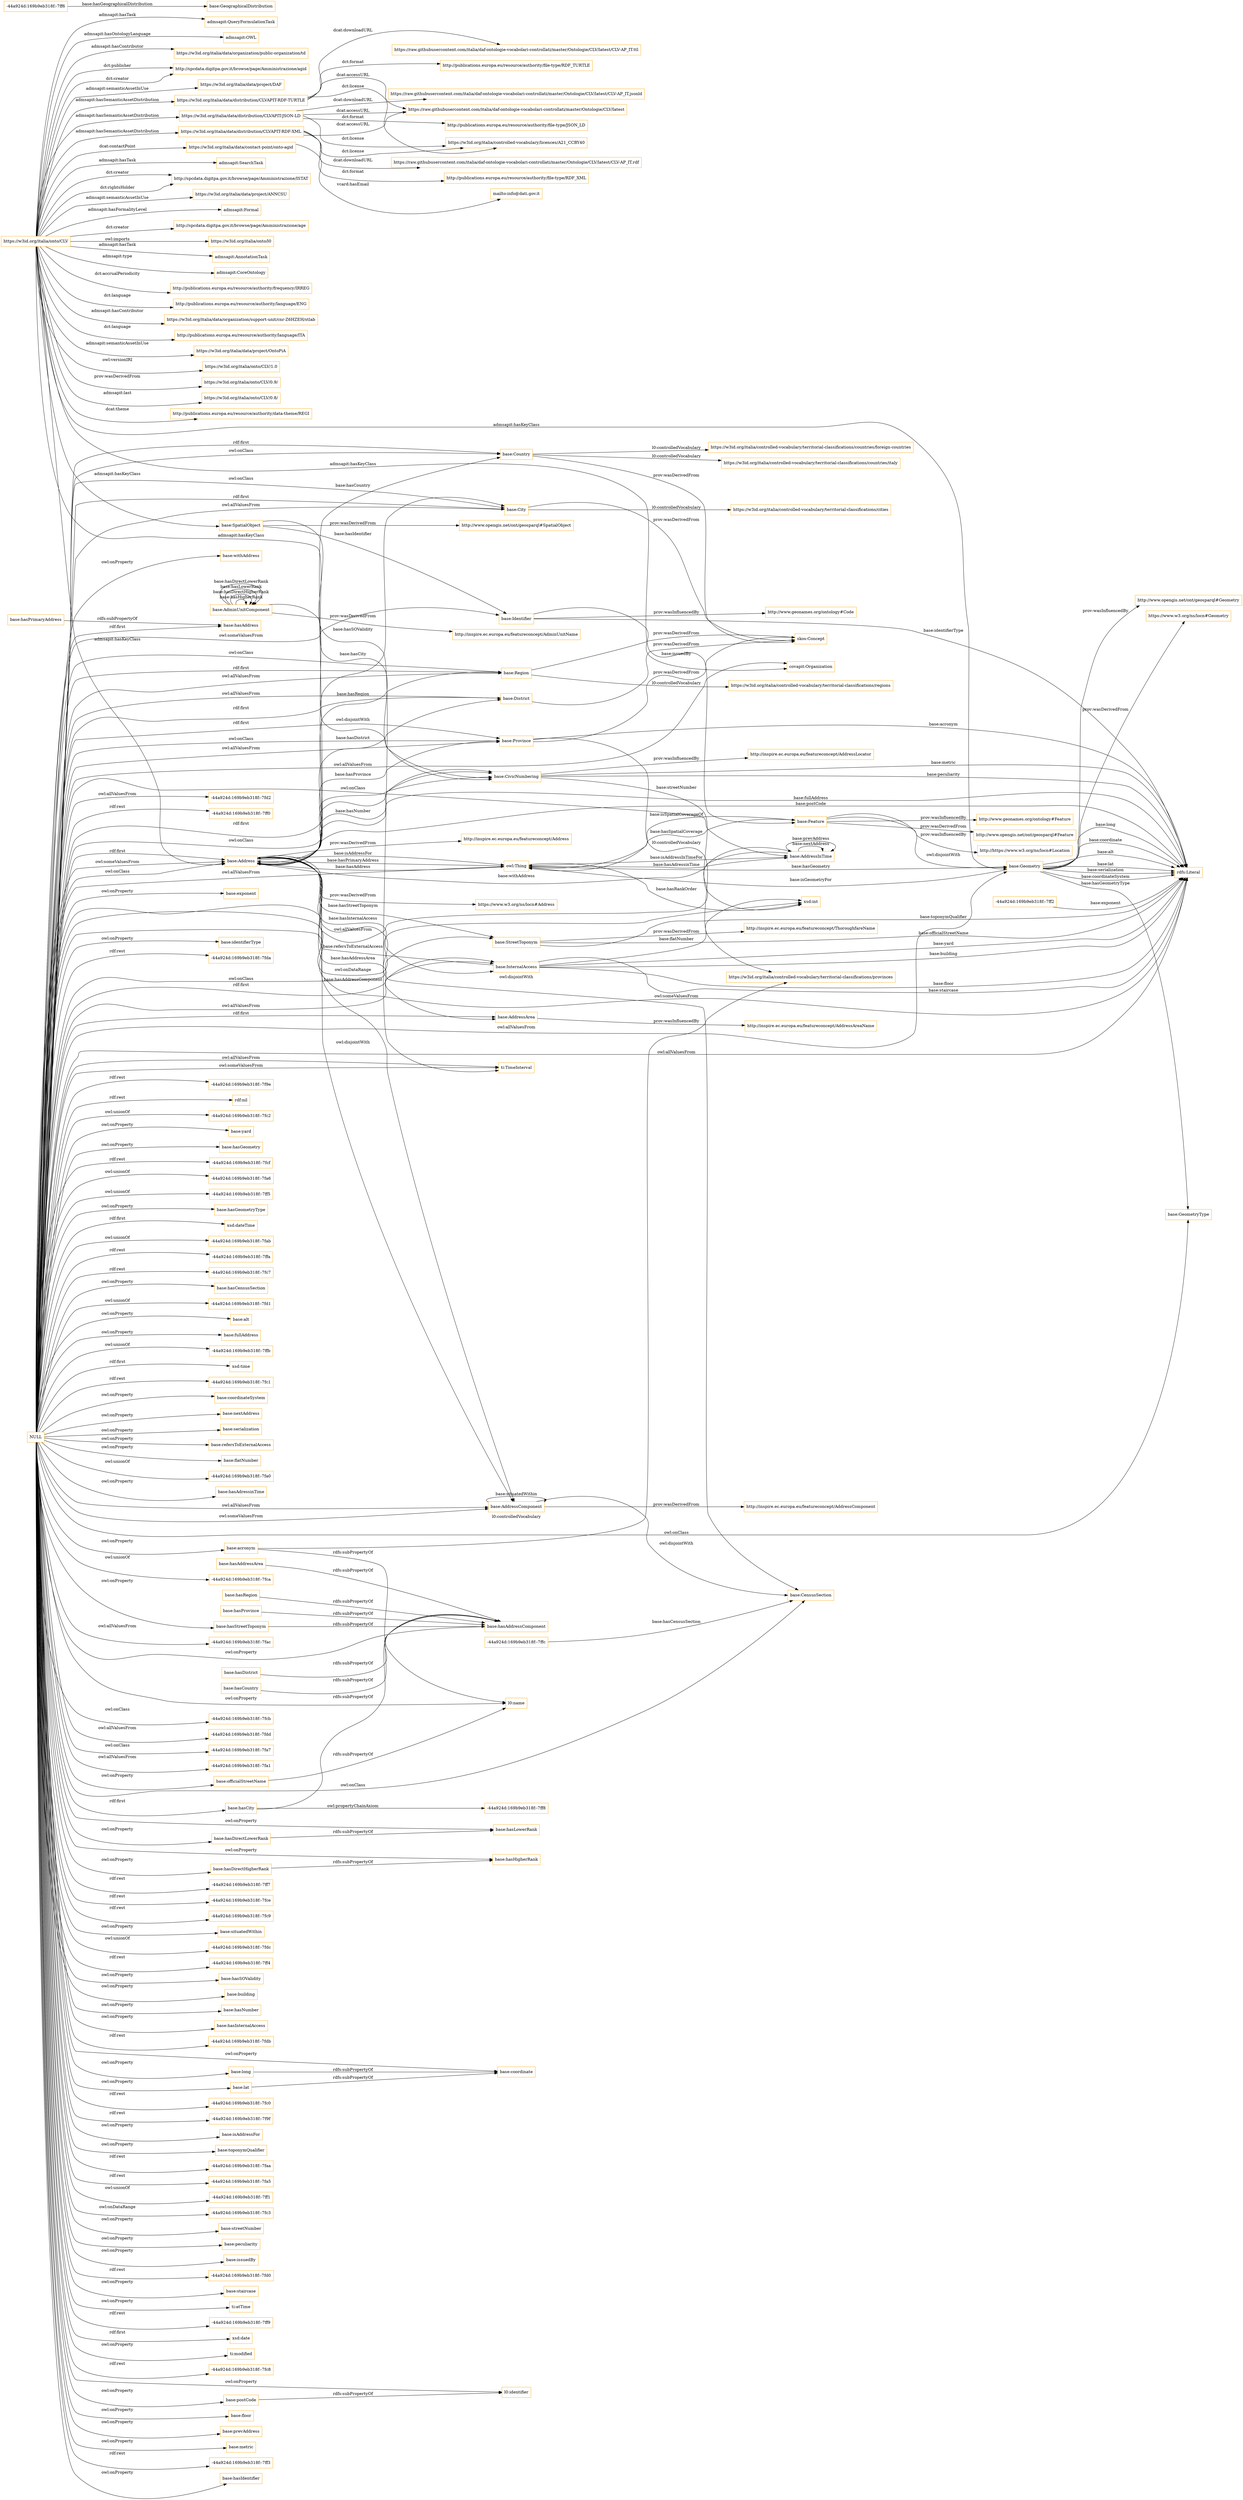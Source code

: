 digraph ar2dtool_diagram { 
rankdir=LR;
size="1501"
node [shape = rectangle, color="orange"]; "base:Address" "-44a924d:169b9eb318f:-7fd2" "base:Country" "covapit:Organization" "-44a924d:169b9eb318f:-7fac" "base:InternalAccess" "base:StreetToponym" "base:GeographicalDistribution" "base:SpatialObject" "base:AddressArea" "ti:TimeInterval" "-44a924d:169b9eb318f:-7ff2" "base:CensusSection" "base:CivicNumbering" "-44a924d:169b9eb318f:-7ffc" "base:City" "base:District" "-44a924d:169b9eb318f:-7fcb" "base:Feature" "-44a924d:169b9eb318f:-7fdd" "base:AddressComponent" "base:Region" "-44a924d:169b9eb318f:-7fa7" "-44a924d:169b9eb318f:-7ff6" "base:Province" "base:Identifier" "base:AdminUnitComponent" "base:AddressInTime" "-44a924d:169b9eb318f:-7fa1" "base:Geometry" "base:GeometryType" ; /*classes style*/
	"base:SpatialObject" -> "http://www.opengis.net/ont/geosparql#SpatialObject" [ label = "prov:wasDerivedFrom" ];
	"base:AddressArea" -> "http://inspire.ec.europa.eu/featureconcept/AddressAreaName" [ label = "prov:wasInfluencedBy" ];
	"base:hasDirectLowerRank" -> "base:hasLowerRank" [ label = "rdfs:subPropertyOf" ];
	"base:Identifier" -> "http://www.geonames.org/ontology#Code" [ label = "prov:wasInfluencedBy" ];
	"base:hasDirectHigherRank" -> "base:hasHigherRank" [ label = "rdfs:subPropertyOf" ];
	"base:District" -> "skos:Concept" [ label = "prov:wasDerivedFrom" ];
	"https://w3id.org/italia/onto/CLV" -> "admsapit:QueryFormulationTask" [ label = "admsapit:hasTask" ];
	"https://w3id.org/italia/onto/CLV" -> "admsapit:OWL" [ label = "admsapit:hasOntologyLanguage" ];
	"https://w3id.org/italia/onto/CLV" -> "https://w3id.org/italia/data/organization/public-organization/td" [ label = "admsapit:hasContributor" ];
	"https://w3id.org/italia/onto/CLV" -> "http://spcdata.digitpa.gov.it/browse/page/Amministrazione/agid" [ label = "dct:publisher" ];
	"https://w3id.org/italia/onto/CLV" -> "https://w3id.org/italia/data/project/DAF" [ label = "admsapit:semanticAssetInUse" ];
	"https://w3id.org/italia/onto/CLV" -> "https://w3id.org/italia/data/distribution/CLVAPIT-RDF-XML" [ label = "admsapit:hasSemanticAssetDistribution" ];
	"https://w3id.org/italia/onto/CLV" -> "base:Address" [ label = "admsapit:hasKeyClass" ];
	"https://w3id.org/italia/onto/CLV" -> "https://w3id.org/italia/data/contact-point/onto-agid" [ label = "dcat:contactPoint" ];
	"https://w3id.org/italia/onto/CLV" -> "admsapit:SearchTask" [ label = "admsapit:hasTask" ];
	"https://w3id.org/italia/onto/CLV" -> "http://spcdata.digitpa.gov.it/browse/page/Amministrazione/ISTAT" [ label = "dct:creator" ];
	"https://w3id.org/italia/onto/CLV" -> "https://w3id.org/italia/data/distribution/CLVAPIT-JSON-LD" [ label = "admsapit:hasSemanticAssetDistribution" ];
	"https://w3id.org/italia/onto/CLV" -> "http://spcdata.digitpa.gov.it/browse/page/Amministrazione/ISTAT" [ label = "dct:rightsHolder" ];
	"https://w3id.org/italia/onto/CLV" -> "https://w3id.org/italia/data/project/ANNCSU" [ label = "admsapit:semanticAssetInUse" ];
	"https://w3id.org/italia/onto/CLV" -> "base:Feature" [ label = "admsapit:hasKeyClass" ];
	"https://w3id.org/italia/onto/CLV" -> "admsapit:Formal" [ label = "admsapit:hasFormalityLevel" ];
	"https://w3id.org/italia/onto/CLV" -> "http://spcdata.digitpa.gov.it/browse/page/Amministrazione/age" [ label = "dct:creator" ];
	"https://w3id.org/italia/onto/CLV" -> "https://w3id.org/italia/onto/l0" [ label = "owl:imports" ];
	"https://w3id.org/italia/onto/CLV" -> "base:Geometry" [ label = "admsapit:hasKeyClass" ];
	"https://w3id.org/italia/onto/CLV" -> "base:CivicNumbering" [ label = "admsapit:hasKeyClass" ];
	"https://w3id.org/italia/onto/CLV" -> "admsapit:AnnotationTask" [ label = "admsapit:hasTask" ];
	"https://w3id.org/italia/onto/CLV" -> "admsapit:CoreOntology" [ label = "admsapit:type" ];
	"https://w3id.org/italia/onto/CLV" -> "http://publications.europa.eu/resource/authority/frequency/IRREG" [ label = "dct:accrualPeriodicity" ];
	"https://w3id.org/italia/onto/CLV" -> "http://publications.europa.eu/resource/authority/language/ENG" [ label = "dct:language" ];
	"https://w3id.org/italia/onto/CLV" -> "https://w3id.org/italia/data/organization/support-unit/cnr-Z6HZEH/stlab" [ label = "admsapit:hasContributor" ];
	"https://w3id.org/italia/onto/CLV" -> "http://publications.europa.eu/resource/authority/language/ITA" [ label = "dct:language" ];
	"https://w3id.org/italia/onto/CLV" -> "http://spcdata.digitpa.gov.it/browse/page/Amministrazione/agid" [ label = "dct:creator" ];
	"https://w3id.org/italia/onto/CLV" -> "https://w3id.org/italia/data/project/OntoPiA" [ label = "admsapit:semanticAssetInUse" ];
	"https://w3id.org/italia/onto/CLV" -> "https://w3id.org/italia/onto/CLV/1.0" [ label = "owl:versionIRI" ];
	"https://w3id.org/italia/onto/CLV" -> "base:SpatialObject" [ label = "admsapit:hasKeyClass" ];
	"https://w3id.org/italia/onto/CLV" -> "https://w3id.org/italia/onto/CLV/0.9/" [ label = "prov:wasDerivedFrom" ];
	"https://w3id.org/italia/onto/CLV" -> "https://w3id.org/italia/onto/CLV/0.8/" [ label = "admsapit:last" ];
	"https://w3id.org/italia/onto/CLV" -> "https://w3id.org/italia/data/distribution/CLVAPIT-RDF-TURTLE" [ label = "admsapit:hasSemanticAssetDistribution" ];
	"https://w3id.org/italia/onto/CLV" -> "http://publications.europa.eu/resource/authority/data-theme/REGI" [ label = "dcat:theme" ];
	"base:City" -> "https://w3id.org/italia/controlled-vocabulary/territorial-classifications/cities" [ label = "l0:controlledVocabulary" ];
	"base:City" -> "skos:Concept" [ label = "prov:wasDerivedFrom" ];
	"base:Geometry" -> "http://www.opengis.net/ont/geosparql#Geometry" [ label = "prov:wasInfluencedBy" ];
	"base:Geometry" -> "https://www.w3.org/ns/locn#Geometry" [ label = "prov:wasDerivedFrom" ];
	"base:lat" -> "base:coordinate" [ label = "rdfs:subPropertyOf" ];
	"base:CivicNumbering" -> "http://inspire.ec.europa.eu/featureconcept/AddressLocator" [ label = "prov:wasInfluencedBy" ];
	"base:StreetToponym" -> "http://inspire.ec.europa.eu/featureconcept/ThoroughfareName" [ label = "prov:wasDerivedFrom" ];
	"base:hasPrimaryAddress" -> "base:hasAddress" [ label = "rdfs:subPropertyOf" ];
	"base:AddressComponent" -> "http://inspire.ec.europa.eu/featureconcept/AddressComponent" [ label = "prov:wasDerivedFrom" ];
	"base:AddressComponent" -> "base:CensusSection" [ label = "owl:disjointWith" ];
	"NULL" -> "-44a924d:169b9eb318f:-7fce" [ label = "rdf:rest" ];
	"NULL" -> "-44a924d:169b9eb318f:-7fc9" [ label = "rdf:rest" ];
	"NULL" -> "base:City" [ label = "owl:onClass" ];
	"NULL" -> "base:situatedWithin" [ label = "owl:onProperty" ];
	"NULL" -> "-44a924d:169b9eb318f:-7fdc" [ label = "owl:unionOf" ];
	"NULL" -> "-44a924d:169b9eb318f:-7ff4" [ label = "rdf:rest" ];
	"NULL" -> "-44a924d:169b9eb318f:-7fa7" [ label = "owl:onClass" ];
	"NULL" -> "base:Identifier" [ label = "owl:someValuesFrom" ];
	"NULL" -> "l0:name" [ label = "owl:onProperty" ];
	"NULL" -> "base:hasSOValidity" [ label = "owl:onProperty" ];
	"NULL" -> "base:building" [ label = "owl:onProperty" ];
	"NULL" -> "covapit:Organization" [ label = "owl:allValuesFrom" ];
	"NULL" -> "base:hasNumber" [ label = "owl:onProperty" ];
	"NULL" -> "base:hasInternalAccess" [ label = "owl:onProperty" ];
	"NULL" -> "-44a924d:169b9eb318f:-7fdb" [ label = "rdf:rest" ];
	"NULL" -> "-44a924d:169b9eb318f:-7fac" [ label = "owl:allValuesFrom" ];
	"NULL" -> "base:hasAddressComponent" [ label = "owl:onProperty" ];
	"NULL" -> "-44a924d:169b9eb318f:-7fc0" [ label = "rdf:rest" ];
	"NULL" -> "-44a924d:169b9eb318f:-7f9f" [ label = "rdf:rest" ];
	"NULL" -> "base:CivicNumbering" [ label = "rdf:first" ];
	"NULL" -> "base:isAddressFor" [ label = "owl:onProperty" ];
	"NULL" -> "base:AddressComponent" [ label = "owl:someValuesFrom" ];
	"NULL" -> "base:toponymQualifier" [ label = "owl:onProperty" ];
	"NULL" -> "-44a924d:169b9eb318f:-7faa" [ label = "rdf:rest" ];
	"NULL" -> "-44a924d:169b9eb318f:-7fa5" [ label = "rdf:rest" ];
	"NULL" -> "base:hasDirectLowerRank" [ label = "owl:onProperty" ];
	"NULL" -> "-44a924d:169b9eb318f:-7ff1" [ label = "owl:unionOf" ];
	"NULL" -> "-44a924d:169b9eb318f:-7fc3" [ label = "owl:onDataRange" ];
	"NULL" -> "base:streetNumber" [ label = "owl:onProperty" ];
	"NULL" -> "base:peculiarity" [ label = "owl:onProperty" ];
	"NULL" -> "base:hasCity" [ label = "rdf:first" ];
	"NULL" -> "base:Region" [ label = "owl:onClass" ];
	"NULL" -> "base:issuedBy" [ label = "owl:onProperty" ];
	"NULL" -> "-44a924d:169b9eb318f:-7fd0" [ label = "rdf:rest" ];
	"NULL" -> "base:staircase" [ label = "owl:onProperty" ];
	"NULL" -> "base:Region" [ label = "rdf:first" ];
	"NULL" -> "ti:atTime" [ label = "owl:onProperty" ];
	"NULL" -> "-44a924d:169b9eb318f:-7ff9" [ label = "rdf:rest" ];
	"NULL" -> "xsd:date" [ label = "rdf:first" ];
	"NULL" -> "base:Country" [ label = "owl:onClass" ];
	"NULL" -> "ti:modified" [ label = "owl:onProperty" ];
	"NULL" -> "-44a924d:169b9eb318f:-7fc8" [ label = "rdf:rest" ];
	"NULL" -> "base:Geometry" [ label = "owl:allValuesFrom" ];
	"NULL" -> "base:coordinate" [ label = "owl:onProperty" ];
	"NULL" -> "base:Address" [ label = "owl:onClass" ];
	"NULL" -> "base:postCode" [ label = "owl:onProperty" ];
	"NULL" -> "base:floor" [ label = "owl:onProperty" ];
	"NULL" -> "base:long" [ label = "owl:onProperty" ];
	"NULL" -> "base:CivicNumbering" [ label = "owl:onClass" ];
	"NULL" -> "base:prevAddress" [ label = "owl:onProperty" ];
	"NULL" -> "base:metric" [ label = "owl:onProperty" ];
	"NULL" -> "-44a924d:169b9eb318f:-7ff3" [ label = "rdf:rest" ];
	"NULL" -> "base:City" [ label = "rdf:first" ];
	"NULL" -> "base:hasDirectHigherRank" [ label = "owl:onProperty" ];
	"NULL" -> "base:hasIdentifier" [ label = "owl:onProperty" ];
	"NULL" -> "base:withAddress" [ label = "owl:onProperty" ];
	"NULL" -> "base:GeometryType" [ label = "owl:onClass" ];
	"NULL" -> "-44a924d:169b9eb318f:-7ff0" [ label = "rdf:rest" ];
	"NULL" -> "base:exponent" [ label = "owl:onProperty" ];
	"NULL" -> "base:Region" [ label = "owl:allValuesFrom" ];
	"NULL" -> "base:Country" [ label = "rdf:first" ];
	"NULL" -> "base:identifierType" [ label = "owl:onProperty" ];
	"NULL" -> "base:InternalAccess" [ label = "owl:allValuesFrom" ];
	"NULL" -> "-44a924d:169b9eb318f:-7fda" [ label = "rdf:rest" ];
	"NULL" -> "-44a924d:169b9eb318f:-7f9e" [ label = "rdf:rest" ];
	"NULL" -> "base:AddressInTime" [ label = "owl:onClass" ];
	"NULL" -> "rdf:nil" [ label = "rdf:rest" ];
	"NULL" -> "-44a924d:169b9eb318f:-7fc2" [ label = "owl:unionOf" ];
	"NULL" -> "base:Address" [ label = "rdf:first" ];
	"NULL" -> "base:yard" [ label = "owl:onProperty" ];
	"NULL" -> "base:acronym" [ label = "owl:onProperty" ];
	"NULL" -> "base:AddressArea" [ label = "rdf:first" ];
	"NULL" -> "base:Province" [ label = "rdf:first" ];
	"NULL" -> "base:hasGeometry" [ label = "owl:onProperty" ];
	"NULL" -> "base:District" [ label = "rdf:first" ];
	"NULL" -> "base:hasAddress" [ label = "rdf:first" ];
	"NULL" -> "base:StreetToponym" [ label = "owl:onClass" ];
	"NULL" -> "-44a924d:169b9eb318f:-7fcf" [ label = "rdf:rest" ];
	"NULL" -> "-44a924d:169b9eb318f:-7fa6" [ label = "owl:unionOf" ];
	"NULL" -> "rdfs:Literal" [ label = "owl:someValuesFrom" ];
	"NULL" -> "-44a924d:169b9eb318f:-7ff5" [ label = "owl:unionOf" ];
	"NULL" -> "base:hasGeometryType" [ label = "owl:onProperty" ];
	"NULL" -> "xsd:dateTime" [ label = "rdf:first" ];
	"NULL" -> "base:City" [ label = "owl:allValuesFrom" ];
	"NULL" -> "base:hasHigherRank" [ label = "owl:onProperty" ];
	"NULL" -> "-44a924d:169b9eb318f:-7fab" [ label = "owl:unionOf" ];
	"NULL" -> "-44a924d:169b9eb318f:-7ffa" [ label = "rdf:rest" ];
	"NULL" -> "base:AddressComponent" [ label = "owl:allValuesFrom" ];
	"NULL" -> "-44a924d:169b9eb318f:-7fc7" [ label = "rdf:rest" ];
	"NULL" -> "base:hasCensusSection" [ label = "owl:onProperty" ];
	"NULL" -> "l0:identifier" [ label = "owl:onProperty" ];
	"NULL" -> "-44a924d:169b9eb318f:-7fd2" [ label = "owl:allValuesFrom" ];
	"NULL" -> "base:Address" [ label = "owl:someValuesFrom" ];
	"NULL" -> "-44a924d:169b9eb318f:-7fd1" [ label = "owl:unionOf" ];
	"NULL" -> "-44a924d:169b9eb318f:-7fcb" [ label = "owl:onClass" ];
	"NULL" -> "base:Province" [ label = "owl:onClass" ];
	"NULL" -> "base:officialStreetName" [ label = "owl:onProperty" ];
	"NULL" -> "base:alt" [ label = "owl:onProperty" ];
	"NULL" -> "base:fullAddress" [ label = "owl:onProperty" ];
	"NULL" -> "base:AddressInTime" [ label = "owl:allValuesFrom" ];
	"NULL" -> "owl:Thing" [ label = "owl:allValuesFrom" ];
	"NULL" -> "-44a924d:169b9eb318f:-7ffb" [ label = "owl:unionOf" ];
	"NULL" -> "-44a924d:169b9eb318f:-7fdd" [ label = "owl:allValuesFrom" ];
	"NULL" -> "xsd:time" [ label = "rdf:first" ];
	"NULL" -> "base:District" [ label = "owl:allValuesFrom" ];
	"NULL" -> "-44a924d:169b9eb318f:-7fc1" [ label = "rdf:rest" ];
	"NULL" -> "base:coordinateSystem" [ label = "owl:onProperty" ];
	"NULL" -> "base:InternalAccess" [ label = "rdf:first" ];
	"NULL" -> "base:nextAddress" [ label = "owl:onProperty" ];
	"NULL" -> "base:hasStreetToponym" [ label = "owl:onProperty" ];
	"NULL" -> "base:serialization" [ label = "owl:onProperty" ];
	"NULL" -> "base:CensusSection" [ label = "owl:onClass" ];
	"NULL" -> "rdfs:Literal" [ label = "owl:allValuesFrom" ];
	"NULL" -> "-44a924d:169b9eb318f:-7fa1" [ label = "owl:allValuesFrom" ];
	"NULL" -> "base:refersToExternalAccess" [ label = "owl:onProperty" ];
	"NULL" -> "ti:TimeInterval" [ label = "owl:someValuesFrom" ];
	"NULL" -> "base:flatNumber" [ label = "owl:onProperty" ];
	"NULL" -> "ti:TimeInterval" [ label = "owl:allValuesFrom" ];
	"NULL" -> "-44a924d:169b9eb318f:-7fa0" [ label = "owl:unionOf" ];
	"NULL" -> "base:hasAdressinTime" [ label = "owl:onProperty" ];
	"NULL" -> "xsd:int" [ label = "owl:onDataRange" ];
	"NULL" -> "base:Province" [ label = "owl:allValuesFrom" ];
	"NULL" -> "-44a924d:169b9eb318f:-7fca" [ label = "owl:unionOf" ];
	"NULL" -> "-44a924d:169b9eb318f:-7ff7" [ label = "rdf:rest" ];
	"NULL" -> "base:lat" [ label = "owl:onProperty" ];
	"NULL" -> "base:hasLowerRank" [ label = "owl:onProperty" ];
	"https://w3id.org/italia/data/distribution/CLVAPIT-RDF-TURTLE" -> "https://w3id.org/italia/controlled-vocabulary/licences/A21_CCBY40" [ label = "dct:license" ];
	"https://w3id.org/italia/data/distribution/CLVAPIT-RDF-TURTLE" -> "https://raw.githubusercontent.com/italia/daf-ontologie-vocabolari-controllati/master/Ontologie/CLV/latest/CLV-AP_IT.ttl" [ label = "dcat:downloadURL" ];
	"https://w3id.org/italia/data/distribution/CLVAPIT-RDF-TURTLE" -> "https://raw.githubusercontent.com/italia/daf-ontologie-vocabolari-controllati/master/Ontologie/CLV/latest" [ label = "dcat:accessURL" ];
	"https://w3id.org/italia/data/distribution/CLVAPIT-RDF-TURTLE" -> "http://publications.europa.eu/resource/authority/file-type/RDF_TURTLE" [ label = "dct:format" ];
	"base:Province" -> "https://w3id.org/italia/controlled-vocabulary/territorial-classifications/provinces" [ label = "l0:controlledVocabulary" ];
	"base:Province" -> "skos:Concept" [ label = "prov:wasDerivedFrom" ];
	"https://w3id.org/italia/data/distribution/CLVAPIT-RDF-XML" -> "https://w3id.org/italia/controlled-vocabulary/licences/A21_CCBY40" [ label = "dct:license" ];
	"https://w3id.org/italia/data/distribution/CLVAPIT-RDF-XML" -> "https://raw.githubusercontent.com/italia/daf-ontologie-vocabolari-controllati/master/Ontologie/CLV/latest/CLV-AP_IT.rdf" [ label = "dcat:downloadURL" ];
	"https://w3id.org/italia/data/distribution/CLVAPIT-RDF-XML" -> "http://publications.europa.eu/resource/authority/file-type/RDF_XML" [ label = "dct:format" ];
	"https://w3id.org/italia/data/distribution/CLVAPIT-RDF-XML" -> "https://raw.githubusercontent.com/italia/daf-ontologie-vocabolari-controllati/master/Ontologie/CLV/latest" [ label = "dcat:accessURL" ];
	"base:Region" -> "skos:Concept" [ label = "prov:wasDerivedFrom" ];
	"base:Region" -> "https://w3id.org/italia/controlled-vocabulary/territorial-classifications/regions" [ label = "l0:controlledVocabulary" ];
	"base:hasDistrict" -> "base:hasAddressComponent" [ label = "rdfs:subPropertyOf" ];
	"base:hasCountry" -> "base:hasAddressComponent" [ label = "rdfs:subPropertyOf" ];
	"base:acronym" -> "l0:name" [ label = "rdfs:subPropertyOf" ];
	"base:acronym" -> "https://w3id.org/italia/controlled-vocabulary/territorial-classifications/provinces" [ label = "l0:controlledVocabulary" ];
	"base:postCode" -> "l0:identifier" [ label = "rdfs:subPropertyOf" ];
	"base:hasAddressArea" -> "base:hasAddressComponent" [ label = "rdfs:subPropertyOf" ];
	"base:hasStreetToponym" -> "base:hasAddressComponent" [ label = "rdfs:subPropertyOf" ];
	"base:Country" -> "https://w3id.org/italia/controlled-vocabulary/territorial-classifications/countries/foreign-countries" [ label = "l0:controlledVocabulary" ];
	"base:Country" -> "https://w3id.org/italia/controlled-vocabulary/territorial-classifications/countries/italy" [ label = "l0:controlledVocabulary" ];
	"base:Country" -> "skos:Concept" [ label = "prov:wasDerivedFrom" ];
	"base:hasCity" -> "base:hasAddressComponent" [ label = "rdfs:subPropertyOf" ];
	"base:hasCity" -> "-44a924d:169b9eb318f:-7ff8" [ label = "owl:propertyChainAxiom" ];
	"base:hasRegion" -> "base:hasAddressComponent" [ label = "rdfs:subPropertyOf" ];
	"base:AdminUnitComponent" -> "base:CivicNumbering" [ label = "owl:disjointWith" ];
	"base:AdminUnitComponent" -> "http://inspire.ec.europa.eu/featureconcept/AdminUnitName" [ label = "prov:wasDerivedFrom" ];
	"base:Address" -> "https://www.w3.org/ns/locn#Address" [ label = "prov:wasDerivedFrom" ];
	"base:Address" -> "base:AddressComponent" [ label = "owl:disjointWith" ];
	"base:Address" -> "http://inspire.ec.europa.eu/featureconcept/Address" [ label = "prov:wasDerivedFrom" ];
	"base:Address" -> "base:CensusSection" [ label = "owl:disjointWith" ];
	"https://w3id.org/italia/data/distribution/CLVAPIT-JSON-LD" -> "https://raw.githubusercontent.com/italia/daf-ontologie-vocabolari-controllati/master/Ontologie/CLV/latest" [ label = "dcat:accessURL" ];
	"https://w3id.org/italia/data/distribution/CLVAPIT-JSON-LD" -> "https://w3id.org/italia/controlled-vocabulary/licences/A21_CCBY40" [ label = "dct:license" ];
	"https://w3id.org/italia/data/distribution/CLVAPIT-JSON-LD" -> "http://publications.europa.eu/resource/authority/file-type/JSON_LD" [ label = "dct:format" ];
	"https://w3id.org/italia/data/distribution/CLVAPIT-JSON-LD" -> "https://raw.githubusercontent.com/italia/daf-ontologie-vocabolari-controllati/master/Ontologie/CLV/latest/CLV-AP_IT.jsonld" [ label = "dcat:downloadURL" ];
	"base:officialStreetName" -> "l0:name" [ label = "rdfs:subPropertyOf" ];
	"https://w3id.org/italia/data/contact-point/onto-agid" -> "mailto:info@dati.gov.it" [ label = "vcard:hasEmail" ];
	"base:Feature" -> "http://www.geonames.org/ontology#Feature" [ label = "prov:wasInfluencedBy" ];
	"base:Feature" -> "http://www.opengis.net/ont/geosparql#Feature" [ label = "prov:wasDerivedFrom" ];
	"base:Feature" -> "http://https://www.w3.org/ns/locn#Location" [ label = "prov:wasInfluencedBy" ];
	"base:Feature" -> "base:Geometry" [ label = "owl:disjointWith" ];
	"base:hasProvince" -> "base:hasAddressComponent" [ label = "rdfs:subPropertyOf" ];
	"base:long" -> "base:coordinate" [ label = "rdfs:subPropertyOf" ];
	"base:Geometry" -> "rdfs:Literal" [ label = "base:serialization" ];
	"base:SpatialObject" -> "ti:TimeInterval" [ label = "base:hasSOValidity" ];
	"base:AdminUnitComponent" -> "base:AdminUnitComponent" [ label = "base:hasHigherRank" ];
	"base:Address" -> "rdfs:Literal" [ label = "base:fullAddress" ];
	"base:Geometry" -> "rdfs:Literal" [ label = "base:coordinateSystem" ];
	"base:Identifier" -> "covapit:Organization" [ label = "base:issuedBy" ];
	"base:StreetToponym" -> "rdfs:Literal" [ label = "base:toponymQualifier" ];
	"base:AdminUnitComponent" -> "base:AdminUnitComponent" [ label = "base:hasDirectHigherRank" ];
	"base:Geometry" -> "rdfs:Literal" [ label = "base:long" ];
	"base:AdminUnitComponent" -> "base:AdminUnitComponent" [ label = "base:hasLowerRank" ];
	"base:InternalAccess" -> "xsd:int" [ label = "base:flatNumber" ];
	"base:Geometry" -> "rdfs:Literal" [ label = "base:coordinate" ];
	"base:Address" -> "owl:Thing" [ label = "base:isAddressFor" ];
	"base:CivicNumbering" -> "rdfs:Literal" [ label = "base:metric" ];
	"base:Address" -> "base:AddressComponent" [ label = "base:hasAddressComponent" ];
	"base:Address" -> "base:Province" [ label = "base:hasProvince" ];
	"owl:Thing" -> "base:Address" [ label = "base:hasPrimaryAddress" ];
	"base:CivicNumbering" -> "xsd:int" [ label = "base:streetNumber" ];
	"base:Address" -> "rdfs:Literal" [ label = "base:postCode" ];
	"base:AdminUnitComponent" -> "base:AdminUnitComponent" [ label = "base:hasDirectLowerRank" ];
	"base:Address" -> "base:CivicNumbering" [ label = "base:hasNumber" ];
	"base:Address" -> "base:District" [ label = "base:hasDistrict" ];
	"owl:Thing" -> "base:Address" [ label = "base:hasAddress" ];
	"base:Address" -> "base:StreetToponym" [ label = "base:hasStreetToponym" ];
	"base:CivicNumbering" -> "rdfs:Literal" [ label = "base:peculiarity" ];
	"base:Address" -> "base:City" [ label = "base:hasCity" ];
	"owl:Thing" -> "xsd:int" [ label = "base:hasRankOrder" ];
	"base:InternalAccess" -> "rdfs:Literal" [ label = "base:floor" ];
	"base:StreetToponym" -> "rdfs:Literal" [ label = "base:officialStreetName" ];
	"-44a924d:169b9eb318f:-7ff2" -> "rdfs:Literal" [ label = "base:exponent" ];
	"base:InternalAccess" -> "rdfs:Literal" [ label = "base:staircase" ];
	"base:Feature" -> "owl:Thing" [ label = "base:isSpatialCoverageOf" ];
	"base:Geometry" -> "owl:Thing" [ label = "base:isGeometryFor" ];
	"base:InternalAccess" -> "rdfs:Literal" [ label = "base:yard" ];
	"base:Geometry" -> "rdfs:Literal" [ label = "base:alt" ];
	"base:AddressInTime" -> "base:AddressInTime" [ label = "base:nextAddress" ];
	"base:Address" -> "base:Country" [ label = "base:hasCountry" ];
	"base:Geometry" -> "base:GeometryType" [ label = "base:hasGeometryType" ];
	"base:Identifier" -> "rdfs:Literal" [ label = "base:identifierType" ];
	"-44a924d:169b9eb318f:-7ffc" -> "base:CensusSection" [ label = "base:hasCensusSection" ];
	"base:Address" -> "base:AddressArea" [ label = "base:hasAddressArea" ];
	"-44a924d:169b9eb318f:-7ff6" -> "base:GeographicalDistribution" [ label = "base:hasGeographicalDistribution" ];
	"base:SpatialObject" -> "base:Identifier" [ label = "base:hasIdentifier" ];
	"base:Address" -> "base:Region" [ label = "base:hasRegion" ];
	"base:Geometry" -> "rdfs:Literal" [ label = "base:lat" ];
	"base:AddressInTime" -> "base:AddressInTime" [ label = "base:prevAddress" ];
	"owl:Thing" -> "base:Feature" [ label = "base:hasSpatialCoverage" ];
	"base:InternalAccess" -> "base:Address" [ label = "base:refersToExternalAccess" ];
	"base:Province" -> "rdfs:Literal" [ label = "base:acronym" ];
	"base:AddressInTime" -> "base:Address" [ label = "base:withAddress" ];
	"base:AddressInTime" -> "owl:Thing" [ label = "base:isAddressInTimeFor" ];
	"base:AddressComponent" -> "base:AddressComponent" [ label = "base:situatedWithin" ];
	"owl:Thing" -> "base:AddressInTime" [ label = "base:hasAdressinTime" ];
	"base:Address" -> "base:InternalAccess" [ label = "base:hasInternalAccess" ];
	"base:InternalAccess" -> "rdfs:Literal" [ label = "base:building" ];
	"owl:Thing" -> "base:Geometry" [ label = "base:hasGeometry" ];

}
